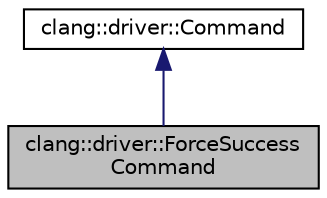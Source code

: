 digraph "clang::driver::ForceSuccessCommand"
{
 // LATEX_PDF_SIZE
  bgcolor="transparent";
  edge [fontname="Helvetica",fontsize="10",labelfontname="Helvetica",labelfontsize="10"];
  node [fontname="Helvetica",fontsize="10",shape=record];
  Node1 [label="clang::driver::ForceSuccess\lCommand",height=0.2,width=0.4,color="black", fillcolor="grey75", style="filled", fontcolor="black",tooltip="Like Command, but always pretends that the wrapped command succeeded."];
  Node2 -> Node1 [dir="back",color="midnightblue",fontsize="10",style="solid",fontname="Helvetica"];
  Node2 [label="clang::driver::Command",height=0.2,width=0.4,color="black",URL="$classclang_1_1driver_1_1Command.html",tooltip="Command - An executable path/name and argument vector to execute."];
}
